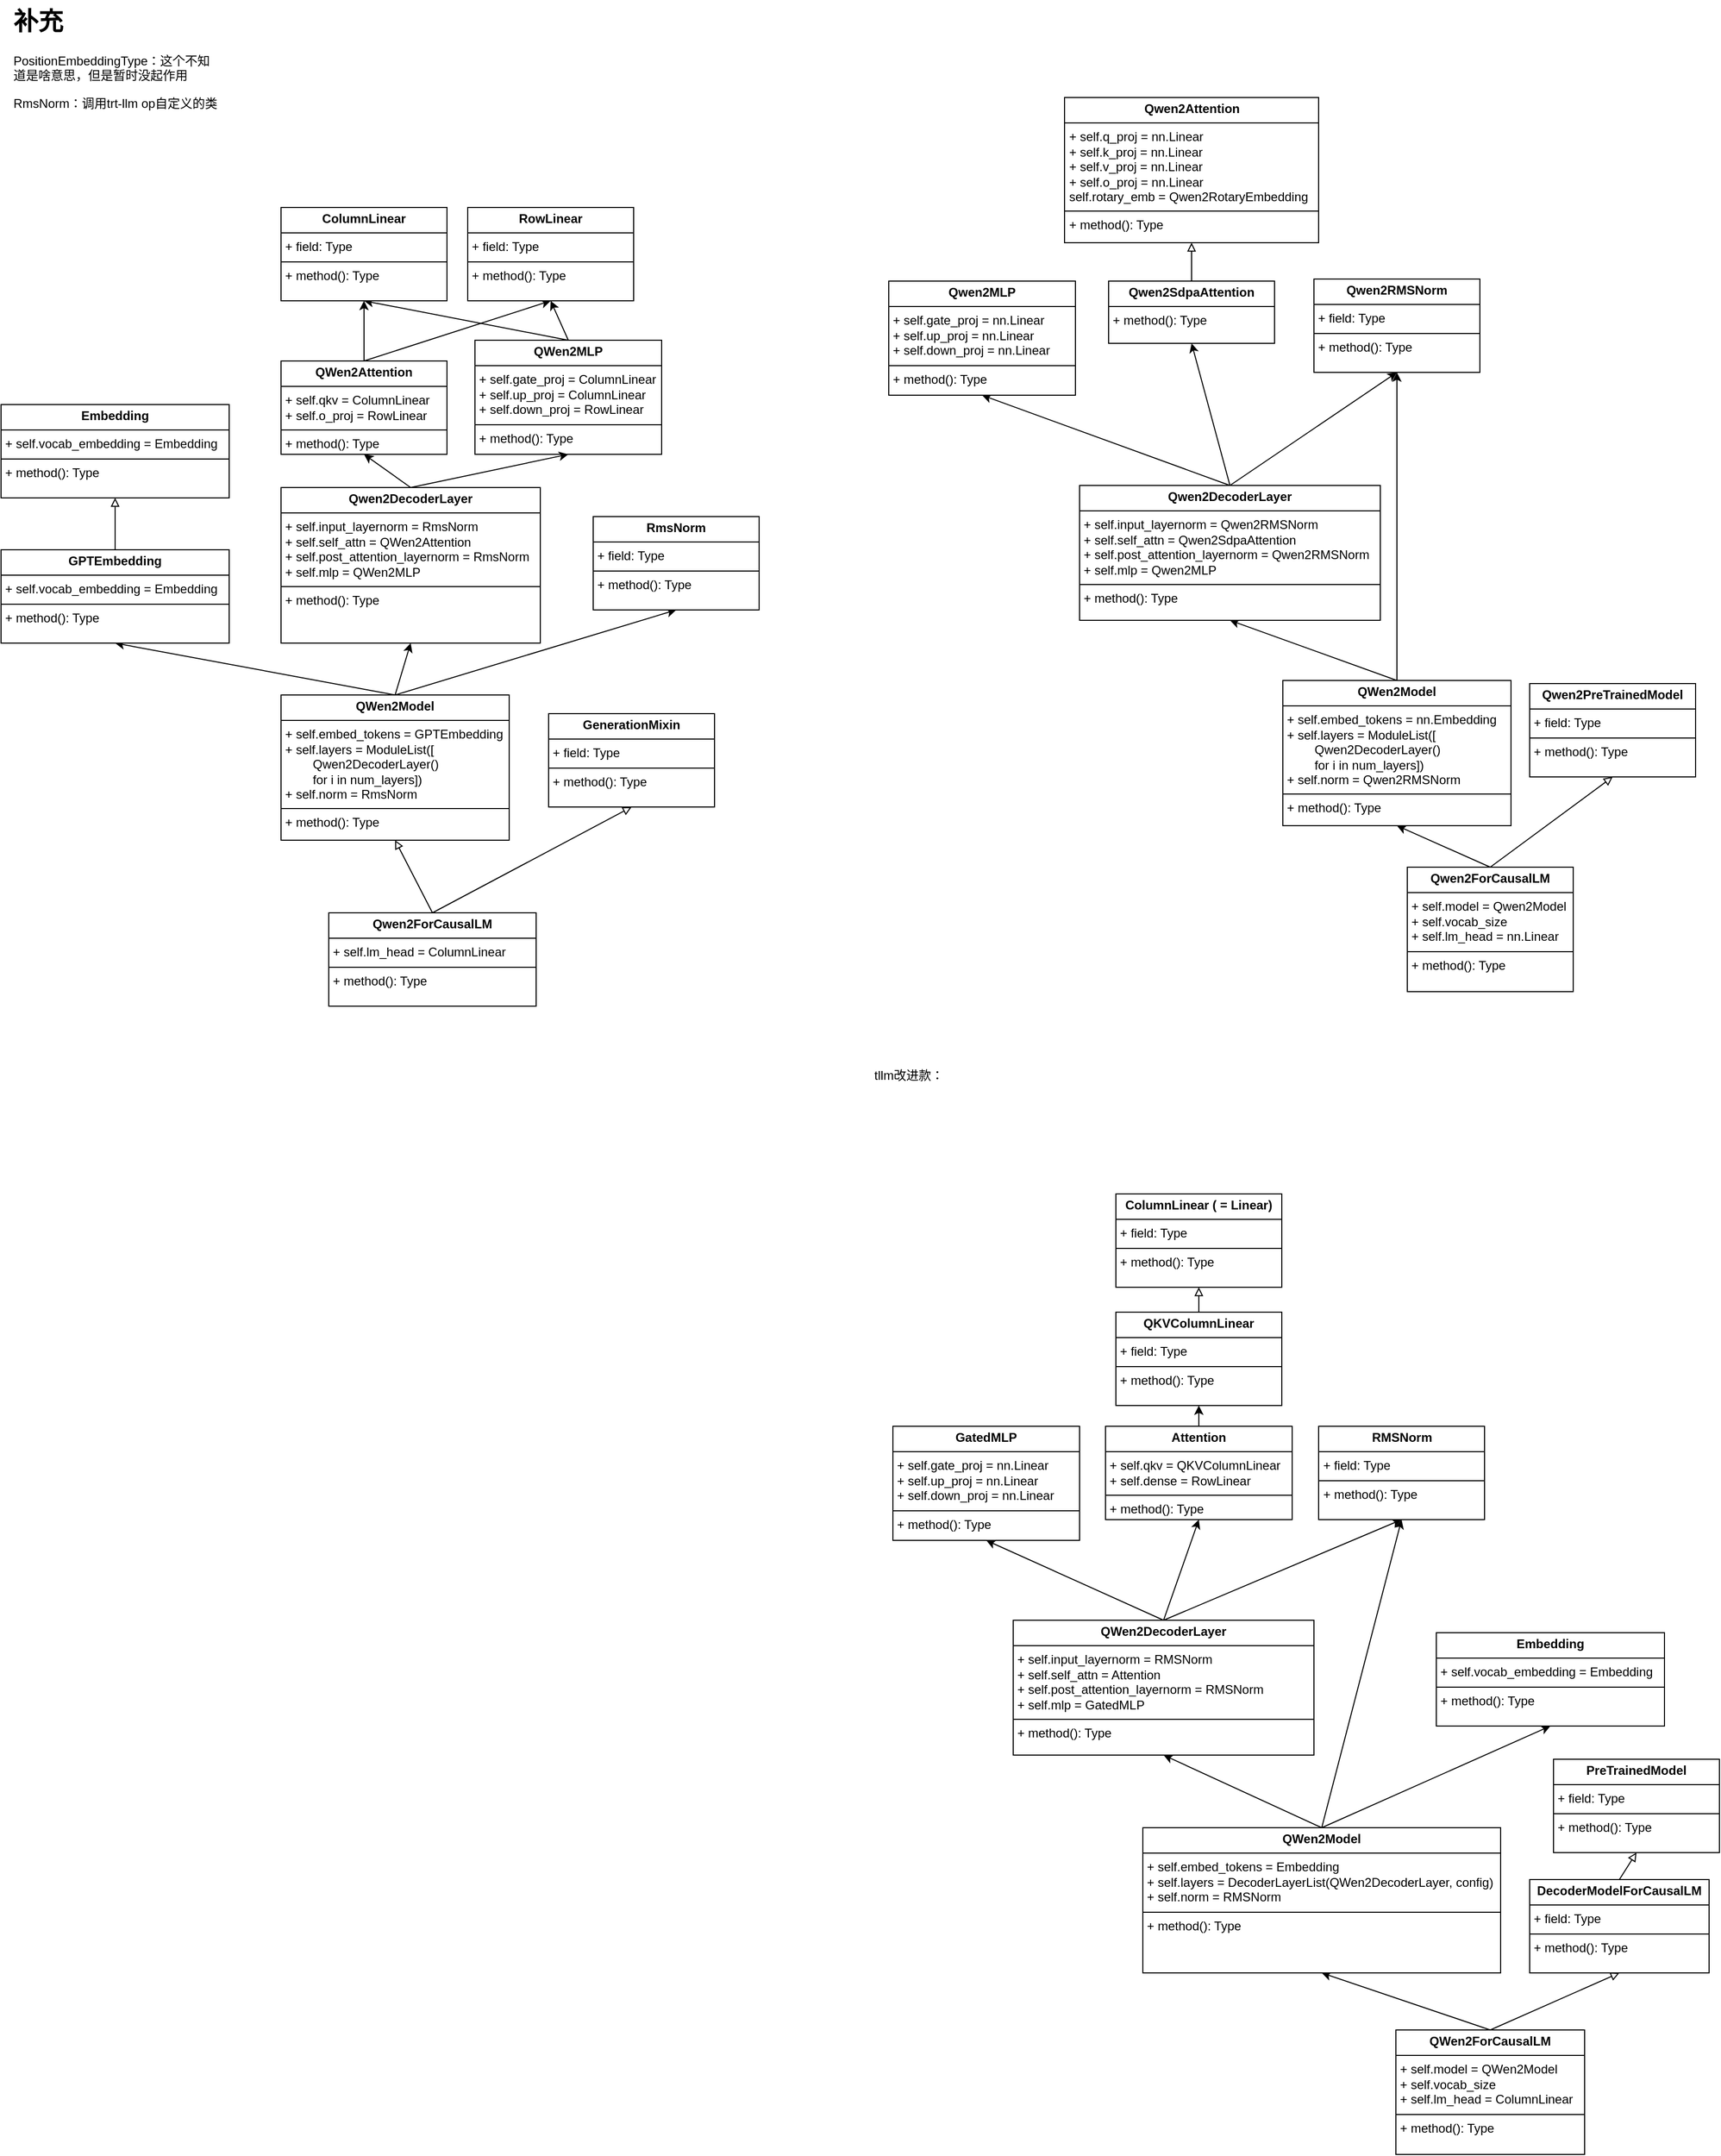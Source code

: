 <mxfile version="24.4.0" type="github">
  <diagram name="Page-1" id="AQxCsw8PmxfAvpKI1geo">
    <mxGraphModel dx="1354" dy="771" grid="0" gridSize="10" guides="1" tooltips="1" connect="1" arrows="1" fold="1" page="1" pageScale="1" pageWidth="850" pageHeight="1100" math="0" shadow="0">
      <root>
        <mxCell id="0" />
        <mxCell id="1" parent="0" />
        <mxCell id="jF_WfqW7TagSoIrasOmI-6" style="rounded=0;orthogonalLoop=1;jettySize=auto;html=1;exitX=0.5;exitY=0;exitDx=0;exitDy=0;entryX=0.5;entryY=1;entryDx=0;entryDy=0;strokeColor=default;endArrow=block;endFill=0;" edge="1" parent="1" source="jF_WfqW7TagSoIrasOmI-2" target="jF_WfqW7TagSoIrasOmI-4">
          <mxGeometry relative="1" as="geometry">
            <mxPoint x="405" y="920" as="targetPoint" />
          </mxGeometry>
        </mxCell>
        <mxCell id="jF_WfqW7TagSoIrasOmI-7" style="rounded=0;orthogonalLoop=1;jettySize=auto;html=1;exitX=0.5;exitY=0;exitDx=0;exitDy=0;entryX=0.5;entryY=1;entryDx=0;entryDy=0;endArrow=block;endFill=0;" edge="1" parent="1" source="jF_WfqW7TagSoIrasOmI-2" target="jF_WfqW7TagSoIrasOmI-5">
          <mxGeometry relative="1" as="geometry">
            <mxPoint x="702" y="897" as="targetPoint" />
          </mxGeometry>
        </mxCell>
        <mxCell id="jF_WfqW7TagSoIrasOmI-2" value="&lt;p style=&quot;margin:0px;margin-top:4px;text-align:center;&quot;&gt;&lt;span style=&quot;background-color: initial; text-align: left;&quot;&gt;&lt;b&gt;Qwen2ForCausalLM&lt;/b&gt;&lt;/span&gt;&lt;/p&gt;&lt;hr size=&quot;1&quot; style=&quot;border-style:solid;&quot;&gt;&lt;p style=&quot;margin:0px;margin-left:4px;&quot;&gt;+ self.lm_head = ColumnLinear&lt;/p&gt;&lt;hr size=&quot;1&quot; style=&quot;border-style:solid;&quot;&gt;&lt;p style=&quot;margin:0px;margin-left:4px;&quot;&gt;+ method(): Type&lt;/p&gt;" style="verticalAlign=top;align=left;overflow=fill;html=1;whiteSpace=wrap;" vertex="1" parent="1">
          <mxGeometry x="346" y="970" width="200" height="90" as="geometry" />
        </mxCell>
        <mxCell id="jF_WfqW7TagSoIrasOmI-32" style="rounded=0;orthogonalLoop=1;jettySize=auto;html=1;exitX=0.5;exitY=0;exitDx=0;exitDy=0;entryX=0.5;entryY=1;entryDx=0;entryDy=0;" edge="1" parent="1" source="jF_WfqW7TagSoIrasOmI-4" target="jF_WfqW7TagSoIrasOmI-21">
          <mxGeometry relative="1" as="geometry" />
        </mxCell>
        <mxCell id="jF_WfqW7TagSoIrasOmI-33" style="rounded=0;orthogonalLoop=1;jettySize=auto;html=1;exitX=0.5;exitY=0;exitDx=0;exitDy=0;entryX=0.5;entryY=1;entryDx=0;entryDy=0;" edge="1" parent="1" source="jF_WfqW7TagSoIrasOmI-4" target="jF_WfqW7TagSoIrasOmI-17">
          <mxGeometry relative="1" as="geometry" />
        </mxCell>
        <mxCell id="jF_WfqW7TagSoIrasOmI-34" style="rounded=0;orthogonalLoop=1;jettySize=auto;html=1;exitX=0.5;exitY=0;exitDx=0;exitDy=0;entryX=0.5;entryY=1;entryDx=0;entryDy=0;" edge="1" parent="1" source="jF_WfqW7TagSoIrasOmI-4" target="jF_WfqW7TagSoIrasOmI-13">
          <mxGeometry relative="1" as="geometry" />
        </mxCell>
        <mxCell id="jF_WfqW7TagSoIrasOmI-4" value="&lt;p style=&quot;margin:0px;margin-top:4px;text-align:center;&quot;&gt;&lt;span style=&quot;background-color: initial; text-align: left;&quot;&gt;&lt;b&gt;QWen2Model&lt;/b&gt;&lt;/span&gt;&lt;/p&gt;&lt;hr size=&quot;1&quot; style=&quot;border-style:solid;&quot;&gt;&lt;p style=&quot;margin:0px;margin-left:4px;&quot;&gt;+ self.embed_tokens = GPTEmbedding&lt;/p&gt;&lt;p style=&quot;margin:0px;margin-left:4px;&quot;&gt;+&amp;nbsp;&lt;span style=&quot;background-color: initial;&quot;&gt;self.layers = ModuleList([&lt;/span&gt;&lt;/p&gt;&lt;p style=&quot;margin:0px;margin-left:4px;&quot;&gt;&lt;span style=&quot;background-color: initial;&quot;&gt;&lt;span style=&quot;white-space: pre;&quot;&gt;&#x9;&lt;/span&gt;Qwen2DecoderLayer()&lt;/span&gt;&lt;/p&gt;&lt;p style=&quot;margin:0px;margin-left:4px;&quot;&gt;&lt;span style=&quot;background-color: initial;&quot;&gt;&lt;span style=&quot;white-space: pre;&quot;&gt;&#x9;&lt;/span&gt;for i in num_layers&lt;/span&gt;&lt;span style=&quot;background-color: initial;&quot;&gt;])&lt;/span&gt;&lt;/p&gt;&lt;p style=&quot;margin:0px;margin-left:4px;&quot;&gt;&lt;span style=&quot;background-color: initial;&quot;&gt;+ self.norm = RmsNorm&lt;br&gt;&lt;/span&gt;&lt;/p&gt;&lt;hr size=&quot;1&quot; style=&quot;border-style:solid;&quot;&gt;&lt;p style=&quot;margin:0px;margin-left:4px;&quot;&gt;+ method(): Type&lt;/p&gt;" style="verticalAlign=top;align=left;overflow=fill;html=1;whiteSpace=wrap;" vertex="1" parent="1">
          <mxGeometry x="300" y="760" width="220" height="140" as="geometry" />
        </mxCell>
        <mxCell id="jF_WfqW7TagSoIrasOmI-5" value="&lt;p style=&quot;margin:0px;margin-top:4px;text-align:center;&quot;&gt;&lt;span style=&quot;background-color: initial; text-align: left;&quot;&gt;&lt;b&gt;GenerationMixin&lt;/b&gt;&lt;/span&gt;&lt;/p&gt;&lt;hr size=&quot;1&quot; style=&quot;border-style:solid;&quot;&gt;&lt;p style=&quot;margin:0px;margin-left:4px;&quot;&gt;+ field: Type&lt;/p&gt;&lt;hr size=&quot;1&quot; style=&quot;border-style:solid;&quot;&gt;&lt;p style=&quot;margin:0px;margin-left:4px;&quot;&gt;+ method(): Type&lt;/p&gt;" style="verticalAlign=top;align=left;overflow=fill;html=1;whiteSpace=wrap;" vertex="1" parent="1">
          <mxGeometry x="558" y="778" width="160" height="90" as="geometry" />
        </mxCell>
        <mxCell id="jF_WfqW7TagSoIrasOmI-8" style="rounded=0;orthogonalLoop=1;jettySize=auto;html=1;exitX=0.5;exitY=0;exitDx=0;exitDy=0;entryX=0.5;entryY=1;entryDx=0;entryDy=0;endArrow=block;endFill=0;" edge="1" parent="1" source="jF_WfqW7TagSoIrasOmI-10" target="jF_WfqW7TagSoIrasOmI-11">
          <mxGeometry relative="1" as="geometry" />
        </mxCell>
        <mxCell id="jF_WfqW7TagSoIrasOmI-43" style="rounded=0;orthogonalLoop=1;jettySize=auto;html=1;exitX=0.5;exitY=0;exitDx=0;exitDy=0;entryX=0.5;entryY=1;entryDx=0;entryDy=0;" edge="1" parent="1" source="jF_WfqW7TagSoIrasOmI-10" target="jF_WfqW7TagSoIrasOmI-25">
          <mxGeometry relative="1" as="geometry" />
        </mxCell>
        <mxCell id="jF_WfqW7TagSoIrasOmI-10" value="&lt;p style=&quot;margin:0px;margin-top:4px;text-align:center;&quot;&gt;&lt;span style=&quot;background-color: initial; text-align: left;&quot;&gt;&lt;b&gt;Qwen2ForCausalLM&lt;/b&gt;&lt;/span&gt;&lt;/p&gt;&lt;hr size=&quot;1&quot; style=&quot;border-style:solid;&quot;&gt;&lt;p style=&quot;margin:0px;margin-left:4px;&quot;&gt;+ self.model&amp;nbsp;= Qwen2Model&lt;/p&gt;&lt;p style=&quot;margin:0px;margin-left:4px;&quot;&gt;+ self.vocab_size&lt;/p&gt;&lt;p style=&quot;margin:0px;margin-left:4px;&quot;&gt;+ self.lm_head =&amp;nbsp;nn.Linear&lt;/p&gt;&lt;hr size=&quot;1&quot; style=&quot;border-style:solid;&quot;&gt;&lt;p style=&quot;margin:0px;margin-left:4px;&quot;&gt;+ method(): Type&lt;/p&gt;" style="verticalAlign=top;align=left;overflow=fill;html=1;whiteSpace=wrap;" vertex="1" parent="1">
          <mxGeometry x="1386" y="926" width="160" height="120" as="geometry" />
        </mxCell>
        <mxCell id="jF_WfqW7TagSoIrasOmI-11" value="&lt;p style=&quot;margin:0px;margin-top:4px;text-align:center;&quot;&gt;&lt;span style=&quot;background-color: initial; text-align: left;&quot;&gt;&lt;b&gt;Qwen2PreTrainedModel&lt;/b&gt;&lt;/span&gt;&lt;/p&gt;&lt;hr size=&quot;1&quot; style=&quot;border-style:solid;&quot;&gt;&lt;p style=&quot;margin:0px;margin-left:4px;&quot;&gt;+ field: Type&lt;/p&gt;&lt;hr size=&quot;1&quot; style=&quot;border-style:solid;&quot;&gt;&lt;p style=&quot;margin:0px;margin-left:4px;&quot;&gt;+ method(): Type&lt;/p&gt;" style="verticalAlign=top;align=left;overflow=fill;html=1;whiteSpace=wrap;" vertex="1" parent="1">
          <mxGeometry x="1504" y="749" width="160" height="90" as="geometry" />
        </mxCell>
        <mxCell id="jF_WfqW7TagSoIrasOmI-35" style="rounded=0;orthogonalLoop=1;jettySize=auto;html=1;exitX=0.5;exitY=0;exitDx=0;exitDy=0;entryX=0.5;entryY=1;entryDx=0;entryDy=0;endArrow=block;endFill=0;" edge="1" parent="1" source="jF_WfqW7TagSoIrasOmI-13" target="jF_WfqW7TagSoIrasOmI-14">
          <mxGeometry relative="1" as="geometry" />
        </mxCell>
        <mxCell id="jF_WfqW7TagSoIrasOmI-13" value="&lt;p style=&quot;text-align: center; margin: 4px 0px 0px;&quot;&gt;&lt;b&gt;GPTEmbedding&lt;/b&gt;&lt;br&gt;&lt;/p&gt;&lt;hr size=&quot;1&quot; style=&quot;border-style:solid;&quot;&gt;&lt;p style=&quot;margin:0px;margin-left:4px;&quot;&gt;+&amp;nbsp;&lt;span style=&quot;background-color: initial;&quot;&gt;self.vocab_embedding = Embedding&lt;/span&gt;&lt;/p&gt;&lt;hr size=&quot;1&quot; style=&quot;border-style:solid;&quot;&gt;&lt;p style=&quot;margin:0px;margin-left:4px;&quot;&gt;+ method(): Type&lt;/p&gt;" style="verticalAlign=top;align=left;overflow=fill;html=1;whiteSpace=wrap;" vertex="1" parent="1">
          <mxGeometry x="30" y="620" width="220" height="90" as="geometry" />
        </mxCell>
        <mxCell id="jF_WfqW7TagSoIrasOmI-14" value="&lt;p style=&quot;text-align: center; margin: 4px 0px 0px;&quot;&gt;&lt;b&gt;Embedding&lt;/b&gt;&lt;br&gt;&lt;/p&gt;&lt;hr size=&quot;1&quot; style=&quot;border-style:solid;&quot;&gt;&lt;p style=&quot;margin:0px;margin-left:4px;&quot;&gt;+ self.vocab_embedding = Embedding&lt;/p&gt;&lt;hr size=&quot;1&quot; style=&quot;border-style:solid;&quot;&gt;&lt;p style=&quot;margin:0px;margin-left:4px;&quot;&gt;+ method(): Type&lt;/p&gt;" style="verticalAlign=top;align=left;overflow=fill;html=1;whiteSpace=wrap;" vertex="1" parent="1">
          <mxGeometry x="30" y="480" width="220" height="90" as="geometry" />
        </mxCell>
        <mxCell id="jF_WfqW7TagSoIrasOmI-17" value="&lt;p style=&quot;margin:0px;margin-top:4px;text-align:center;&quot;&gt;&lt;span style=&quot;background-color: initial; text-align: left;&quot;&gt;&lt;b&gt;Qwen2DecoderLayer&lt;/b&gt;&lt;/span&gt;&lt;/p&gt;&lt;hr size=&quot;1&quot; style=&quot;border-style:solid;&quot;&gt;&lt;p style=&quot;margin:0px;margin-left:4px;&quot;&gt;+&amp;nbsp;self.input_layernorm = RmsNorm&lt;/p&gt;&lt;p style=&quot;margin:0px;margin-left:4px;&quot;&gt;+&amp;nbsp;self.self_attn = QWen2Attention&lt;/p&gt;&lt;p style=&quot;margin:0px;margin-left:4px;&quot;&gt;+&amp;nbsp;&lt;span style=&quot;background-color: initial;&quot;&gt;self.post_attention_layernorm = RmsNorm&lt;/span&gt;&lt;/p&gt;&lt;p style=&quot;margin:0px;margin-left:4px;&quot;&gt;&lt;span style=&quot;background-color: initial;&quot;&gt;+&amp;nbsp;&lt;/span&gt;&lt;span style=&quot;background-color: initial;&quot;&gt;self.mlp = QWen2MLP&lt;/span&gt;&lt;/p&gt;&lt;hr size=&quot;1&quot; style=&quot;border-style:solid;&quot;&gt;&lt;p style=&quot;margin:0px;margin-left:4px;&quot;&gt;+ method(): Type&lt;/p&gt;" style="verticalAlign=top;align=left;overflow=fill;html=1;whiteSpace=wrap;" vertex="1" parent="1">
          <mxGeometry x="300" y="560" width="250" height="150" as="geometry" />
        </mxCell>
        <mxCell id="jF_WfqW7TagSoIrasOmI-19" value="&lt;h1 style=&quot;margin-top: 0px;&quot;&gt;补充&lt;/h1&gt;&lt;p&gt;PositionEmbeddingType：这个不知道是啥意思，但是暂时没起作用&lt;/p&gt;&lt;p&gt;RmsNorm：调用trt-llm op自定义的类&lt;/p&gt;&lt;p&gt;&lt;br&gt;&lt;/p&gt;" style="text;html=1;whiteSpace=wrap;overflow=hidden;rounded=0;" vertex="1" parent="1">
          <mxGeometry x="40" y="90" width="200" height="180" as="geometry" />
        </mxCell>
        <mxCell id="jF_WfqW7TagSoIrasOmI-39" style="rounded=0;orthogonalLoop=1;jettySize=auto;html=1;exitX=0.5;exitY=0;exitDx=0;exitDy=0;entryX=0.5;entryY=1;entryDx=0;entryDy=0;" edge="1" parent="1" source="jF_WfqW7TagSoIrasOmI-20" target="jF_WfqW7TagSoIrasOmI-24">
          <mxGeometry relative="1" as="geometry" />
        </mxCell>
        <mxCell id="jF_WfqW7TagSoIrasOmI-41" style="rounded=0;orthogonalLoop=1;jettySize=auto;html=1;exitX=0.5;exitY=0;exitDx=0;exitDy=0;entryX=0.5;entryY=1;entryDx=0;entryDy=0;" edge="1" parent="1" source="jF_WfqW7TagSoIrasOmI-20" target="jF_WfqW7TagSoIrasOmI-23">
          <mxGeometry relative="1" as="geometry" />
        </mxCell>
        <mxCell id="jF_WfqW7TagSoIrasOmI-20" value="&lt;p style=&quot;margin:0px;margin-top:4px;text-align:center;&quot;&gt;&lt;span style=&quot;background-color: initial; text-align: left;&quot;&gt;&lt;b&gt;QWen2Attention&lt;/b&gt;&lt;/span&gt;&lt;/p&gt;&lt;hr size=&quot;1&quot; style=&quot;border-style:solid;&quot;&gt;&lt;p style=&quot;margin:0px;margin-left:4px;&quot;&gt;+&amp;nbsp;self.qkv = ColumnLinear&lt;/p&gt;&lt;p style=&quot;margin:0px;margin-left:4px;&quot;&gt;+&amp;nbsp;self.o_proj = RowLinear&lt;/p&gt;&lt;hr size=&quot;1&quot; style=&quot;border-style:solid;&quot;&gt;&lt;p style=&quot;margin:0px;margin-left:4px;&quot;&gt;+ method(): Type&lt;/p&gt;" style="verticalAlign=top;align=left;overflow=fill;html=1;whiteSpace=wrap;" vertex="1" parent="1">
          <mxGeometry x="300" y="438" width="160" height="90" as="geometry" />
        </mxCell>
        <mxCell id="jF_WfqW7TagSoIrasOmI-21" value="&lt;p style=&quot;text-align: center; margin: 4px 0px 0px;&quot;&gt;&lt;b&gt;RmsNorm&lt;/b&gt;&lt;br&gt;&lt;/p&gt;&lt;hr size=&quot;1&quot; style=&quot;border-style:solid;&quot;&gt;&lt;p style=&quot;margin:0px;margin-left:4px;&quot;&gt;+ field: Type&lt;/p&gt;&lt;hr size=&quot;1&quot; style=&quot;border-style:solid;&quot;&gt;&lt;p style=&quot;margin:0px;margin-left:4px;&quot;&gt;+ method(): Type&lt;/p&gt;" style="verticalAlign=top;align=left;overflow=fill;html=1;whiteSpace=wrap;" vertex="1" parent="1">
          <mxGeometry x="601" y="588" width="160" height="90" as="geometry" />
        </mxCell>
        <mxCell id="jF_WfqW7TagSoIrasOmI-40" style="rounded=0;orthogonalLoop=1;jettySize=auto;html=1;exitX=0.5;exitY=0;exitDx=0;exitDy=0;entryX=0.5;entryY=1;entryDx=0;entryDy=0;" edge="1" parent="1" source="jF_WfqW7TagSoIrasOmI-22" target="jF_WfqW7TagSoIrasOmI-23">
          <mxGeometry relative="1" as="geometry" />
        </mxCell>
        <mxCell id="jF_WfqW7TagSoIrasOmI-42" style="rounded=0;orthogonalLoop=1;jettySize=auto;html=1;exitX=0.5;exitY=0;exitDx=0;exitDy=0;entryX=0.5;entryY=1;entryDx=0;entryDy=0;" edge="1" parent="1" source="jF_WfqW7TagSoIrasOmI-22" target="jF_WfqW7TagSoIrasOmI-24">
          <mxGeometry relative="1" as="geometry" />
        </mxCell>
        <mxCell id="jF_WfqW7TagSoIrasOmI-22" value="&lt;p style=&quot;margin:0px;margin-top:4px;text-align:center;&quot;&gt;&lt;span style=&quot;background-color: initial; text-align: left;&quot;&gt;&lt;b&gt;QWen2MLP&lt;/b&gt;&lt;/span&gt;&lt;/p&gt;&lt;hr size=&quot;1&quot; style=&quot;border-style:solid;&quot;&gt;&lt;p style=&quot;margin:0px;margin-left:4px;&quot;&gt;+ self.gate_proj = ColumnLinear&lt;/p&gt;&lt;p style=&quot;margin:0px;margin-left:4px;&quot;&gt;+&amp;nbsp;self.up_proj = ColumnLinear&lt;/p&gt;&lt;p style=&quot;margin:0px;margin-left:4px;&quot;&gt;+&amp;nbsp;self.down_proj = RowLinear&lt;/p&gt;&lt;hr size=&quot;1&quot; style=&quot;border-style:solid;&quot;&gt;&lt;p style=&quot;margin:0px;margin-left:4px;&quot;&gt;+ method(): Type&lt;/p&gt;" style="verticalAlign=top;align=left;overflow=fill;html=1;whiteSpace=wrap;" vertex="1" parent="1">
          <mxGeometry x="487" y="418" width="180" height="110" as="geometry" />
        </mxCell>
        <mxCell id="jF_WfqW7TagSoIrasOmI-23" value="&lt;p style=&quot;margin:0px;margin-top:4px;text-align:center;&quot;&gt;&lt;span style=&quot;background-color: initial; text-align: left;&quot;&gt;&lt;b&gt;ColumnLinear&lt;/b&gt;&lt;/span&gt;&lt;/p&gt;&lt;hr size=&quot;1&quot; style=&quot;border-style:solid;&quot;&gt;&lt;p style=&quot;margin:0px;margin-left:4px;&quot;&gt;+ field: Type&lt;/p&gt;&lt;hr size=&quot;1&quot; style=&quot;border-style:solid;&quot;&gt;&lt;p style=&quot;margin:0px;margin-left:4px;&quot;&gt;+ method(): Type&lt;/p&gt;" style="verticalAlign=top;align=left;overflow=fill;html=1;whiteSpace=wrap;" vertex="1" parent="1">
          <mxGeometry x="300" y="290" width="160" height="90" as="geometry" />
        </mxCell>
        <mxCell id="jF_WfqW7TagSoIrasOmI-24" value="&lt;p style=&quot;margin:0px;margin-top:4px;text-align:center;&quot;&gt;&lt;span style=&quot;background-color: initial; text-align: left;&quot;&gt;&lt;b&gt;RowLinear&lt;/b&gt;&lt;/span&gt;&lt;/p&gt;&lt;hr size=&quot;1&quot; style=&quot;border-style:solid;&quot;&gt;&lt;p style=&quot;margin:0px;margin-left:4px;&quot;&gt;+ field: Type&lt;/p&gt;&lt;hr size=&quot;1&quot; style=&quot;border-style:solid;&quot;&gt;&lt;p style=&quot;margin:0px;margin-left:4px;&quot;&gt;+ method(): Type&lt;/p&gt;" style="verticalAlign=top;align=left;overflow=fill;html=1;whiteSpace=wrap;" vertex="1" parent="1">
          <mxGeometry x="480" y="290" width="160" height="90" as="geometry" />
        </mxCell>
        <mxCell id="jF_WfqW7TagSoIrasOmI-44" style="rounded=0;orthogonalLoop=1;jettySize=auto;html=1;exitX=0.5;exitY=0;exitDx=0;exitDy=0;entryX=0.5;entryY=1;entryDx=0;entryDy=0;" edge="1" parent="1" source="jF_WfqW7TagSoIrasOmI-25" target="jF_WfqW7TagSoIrasOmI-26">
          <mxGeometry relative="1" as="geometry" />
        </mxCell>
        <mxCell id="jF_WfqW7TagSoIrasOmI-45" style="rounded=0;orthogonalLoop=1;jettySize=auto;html=1;exitX=0.5;exitY=0;exitDx=0;exitDy=0;entryX=0.5;entryY=1;entryDx=0;entryDy=0;" edge="1" parent="1" source="jF_WfqW7TagSoIrasOmI-25" target="jF_WfqW7TagSoIrasOmI-31">
          <mxGeometry relative="1" as="geometry" />
        </mxCell>
        <mxCell id="jF_WfqW7TagSoIrasOmI-25" value="&lt;p style=&quot;margin:0px;margin-top:4px;text-align:center;&quot;&gt;&lt;span style=&quot;background-color: initial; text-align: left;&quot;&gt;&lt;b&gt;QWen2Model&lt;/b&gt;&lt;/span&gt;&lt;/p&gt;&lt;hr size=&quot;1&quot; style=&quot;border-style:solid;&quot;&gt;&lt;p style=&quot;margin:0px;margin-left:4px;&quot;&gt;+ self.embed_tokens = nn.Embedding&lt;/p&gt;&lt;p style=&quot;margin:0px;margin-left:4px;&quot;&gt;+&amp;nbsp;&lt;span style=&quot;background-color: initial;&quot;&gt;self.layers = ModuleList([&lt;/span&gt;&lt;/p&gt;&lt;p style=&quot;margin:0px;margin-left:4px;&quot;&gt;&lt;span style=&quot;background-color: initial;&quot;&gt;&lt;span style=&quot;white-space: pre;&quot;&gt;&#x9;&lt;/span&gt;Qwen2DecoderLayer()&lt;/span&gt;&lt;/p&gt;&lt;p style=&quot;margin:0px;margin-left:4px;&quot;&gt;&lt;span style=&quot;background-color: initial;&quot;&gt;&lt;span style=&quot;white-space: pre;&quot;&gt;&#x9;&lt;/span&gt;for i in num_layers&lt;/span&gt;&lt;span style=&quot;background-color: initial;&quot;&gt;])&lt;/span&gt;&lt;/p&gt;&lt;p style=&quot;margin:0px;margin-left:4px;&quot;&gt;&lt;span style=&quot;background-color: initial;&quot;&gt;+ self.norm = Qwen2RMSNorm&lt;br&gt;&lt;/span&gt;&lt;/p&gt;&lt;hr size=&quot;1&quot; style=&quot;border-style:solid;&quot;&gt;&lt;p style=&quot;margin:0px;margin-left:4px;&quot;&gt;+ method(): Type&lt;/p&gt;" style="verticalAlign=top;align=left;overflow=fill;html=1;whiteSpace=wrap;" vertex="1" parent="1">
          <mxGeometry x="1266" y="746" width="220" height="140" as="geometry" />
        </mxCell>
        <mxCell id="jF_WfqW7TagSoIrasOmI-46" style="rounded=0;orthogonalLoop=1;jettySize=auto;html=1;exitX=0.5;exitY=0;exitDx=0;exitDy=0;entryX=0.5;entryY=1;entryDx=0;entryDy=0;" edge="1" parent="1" source="jF_WfqW7TagSoIrasOmI-26" target="jF_WfqW7TagSoIrasOmI-31">
          <mxGeometry relative="1" as="geometry" />
        </mxCell>
        <mxCell id="jF_WfqW7TagSoIrasOmI-48" style="rounded=0;orthogonalLoop=1;jettySize=auto;html=1;exitX=0.5;exitY=0;exitDx=0;exitDy=0;entryX=0.5;entryY=1;entryDx=0;entryDy=0;" edge="1" parent="1" source="jF_WfqW7TagSoIrasOmI-26" target="jF_WfqW7TagSoIrasOmI-28">
          <mxGeometry relative="1" as="geometry" />
        </mxCell>
        <mxCell id="jF_WfqW7TagSoIrasOmI-26" value="&lt;p style=&quot;margin:0px;margin-top:4px;text-align:center;&quot;&gt;&lt;span style=&quot;background-color: initial; text-align: left;&quot;&gt;&lt;b&gt;Qwen2DecoderLayer&lt;/b&gt;&lt;/span&gt;&lt;/p&gt;&lt;hr size=&quot;1&quot; style=&quot;border-style:solid;&quot;&gt;&lt;p style=&quot;margin:0px;margin-left:4px;&quot;&gt;+&amp;nbsp;self.input_layernorm =&amp;nbsp;&lt;span style=&quot;background-color: initial;&quot;&gt;Qwen2RMSNorm&lt;/span&gt;&lt;/p&gt;&lt;p style=&quot;margin:0px;margin-left:4px;&quot;&gt;+&amp;nbsp;self.self_attn =&amp;nbsp;Qwen2SdpaAttention&lt;/p&gt;&lt;p style=&quot;margin:0px;margin-left:4px;&quot;&gt;+&amp;nbsp;&lt;span style=&quot;background-color: initial;&quot;&gt;self.post_attention_layernorm =&amp;nbsp;&lt;/span&gt;&lt;span style=&quot;background-color: initial;&quot;&gt;Qwen2RMSNorm&lt;/span&gt;&lt;/p&gt;&lt;p style=&quot;margin:0px;margin-left:4px;&quot;&gt;&lt;span style=&quot;background-color: initial;&quot;&gt;+&amp;nbsp;&lt;/span&gt;&lt;span style=&quot;background-color: initial;&quot;&gt;self.mlp = Qwen2MLP&lt;/span&gt;&lt;/p&gt;&lt;hr size=&quot;1&quot; style=&quot;border-style:solid;&quot;&gt;&lt;p style=&quot;margin:0px;margin-left:4px;&quot;&gt;+ method(): Type&lt;/p&gt;" style="verticalAlign=top;align=left;overflow=fill;html=1;whiteSpace=wrap;" vertex="1" parent="1">
          <mxGeometry x="1070" y="558" width="290" height="130" as="geometry" />
        </mxCell>
        <mxCell id="jF_WfqW7TagSoIrasOmI-30" style="rounded=0;orthogonalLoop=1;jettySize=auto;html=1;exitX=0.5;exitY=0;exitDx=0;exitDy=0;entryX=0.5;entryY=1;entryDx=0;entryDy=0;endArrow=block;endFill=0;" edge="1" parent="1" source="jF_WfqW7TagSoIrasOmI-27" target="jF_WfqW7TagSoIrasOmI-29">
          <mxGeometry relative="1" as="geometry" />
        </mxCell>
        <mxCell id="jF_WfqW7TagSoIrasOmI-27" value="&lt;p style=&quot;margin:0px;margin-top:4px;text-align:center;&quot;&gt;&lt;span style=&quot;background-color: initial; text-align: left;&quot;&gt;&lt;b&gt;Qwen2SdpaAttention&lt;/b&gt;&lt;/span&gt;&lt;/p&gt;&lt;hr size=&quot;1&quot; style=&quot;border-style:solid;&quot;&gt;&lt;p style=&quot;margin:0px;margin-left:4px;&quot;&gt;+ method(): Type&lt;/p&gt;" style="verticalAlign=top;align=left;overflow=fill;html=1;whiteSpace=wrap;" vertex="1" parent="1">
          <mxGeometry x="1098" y="361" width="160" height="60" as="geometry" />
        </mxCell>
        <mxCell id="jF_WfqW7TagSoIrasOmI-28" value="&lt;p style=&quot;margin:0px;margin-top:4px;text-align:center;&quot;&gt;&lt;span style=&quot;background-color: initial; text-align: left;&quot;&gt;&lt;b&gt;Qwen2MLP&lt;/b&gt;&lt;/span&gt;&lt;/p&gt;&lt;hr size=&quot;1&quot; style=&quot;border-style:solid;&quot;&gt;&lt;p style=&quot;margin:0px;margin-left:4px;&quot;&gt;+ self.gate_proj =&amp;nbsp;nn.Linear&lt;/p&gt;&lt;p style=&quot;margin:0px;margin-left:4px;&quot;&gt;+&amp;nbsp;self.up_proj =&amp;nbsp;nn.Linear&lt;/p&gt;&lt;p style=&quot;margin:0px;margin-left:4px;&quot;&gt;+&amp;nbsp;self.down_proj =&amp;nbsp;nn.Linear&lt;/p&gt;&lt;hr size=&quot;1&quot; style=&quot;border-style:solid;&quot;&gt;&lt;p style=&quot;margin:0px;margin-left:4px;&quot;&gt;+ method(): Type&lt;/p&gt;" style="verticalAlign=top;align=left;overflow=fill;html=1;whiteSpace=wrap;" vertex="1" parent="1">
          <mxGeometry x="886" y="361" width="180" height="110" as="geometry" />
        </mxCell>
        <mxCell id="jF_WfqW7TagSoIrasOmI-29" value="&lt;p style=&quot;margin:0px;margin-top:4px;text-align:center;&quot;&gt;&lt;span style=&quot;background-color: initial; text-align: left;&quot;&gt;&lt;b&gt;Qwen2Attention&lt;/b&gt;&lt;/span&gt;&lt;/p&gt;&lt;hr size=&quot;1&quot; style=&quot;border-style:solid;&quot;&gt;&lt;p style=&quot;margin:0px;margin-left:4px;&quot;&gt;+&amp;nbsp;self.q_proj = nn.Linear&lt;/p&gt;&lt;p style=&quot;margin:0px;margin-left:4px;&quot;&gt;+ self.k_proj = nn.Linear&lt;/p&gt;&lt;p style=&quot;margin:0px;margin-left:4px;&quot;&gt;+&amp;nbsp;self.v_proj = nn.Linear&lt;/p&gt;&lt;p style=&quot;margin:0px;margin-left:4px;&quot;&gt;+&amp;nbsp;self.o_proj =&amp;nbsp;&lt;span style=&quot;background-color: initial;&quot;&gt;nn.Linear&lt;/span&gt;&lt;/p&gt;&lt;p style=&quot;margin:0px;margin-left:4px;&quot;&gt;self.rotary_emb = Qwen2RotaryEmbedding&lt;br&gt;&lt;/p&gt;&lt;hr size=&quot;1&quot; style=&quot;border-style:solid;&quot;&gt;&lt;p style=&quot;margin:0px;margin-left:4px;&quot;&gt;+ method(): Type&lt;/p&gt;" style="verticalAlign=top;align=left;overflow=fill;html=1;whiteSpace=wrap;" vertex="1" parent="1">
          <mxGeometry x="1055.5" y="184" width="245" height="140" as="geometry" />
        </mxCell>
        <mxCell id="jF_WfqW7TagSoIrasOmI-31" value="&lt;p style=&quot;text-align: center; margin: 4px 0px 0px;&quot;&gt;&lt;b&gt;Qwen2RMSNorm&lt;/b&gt;&lt;br&gt;&lt;/p&gt;&lt;hr size=&quot;1&quot; style=&quot;border-style:solid;&quot;&gt;&lt;p style=&quot;margin:0px;margin-left:4px;&quot;&gt;+ field: Type&lt;/p&gt;&lt;hr size=&quot;1&quot; style=&quot;border-style:solid;&quot;&gt;&lt;p style=&quot;margin:0px;margin-left:4px;&quot;&gt;+ method(): Type&lt;/p&gt;" style="verticalAlign=top;align=left;overflow=fill;html=1;whiteSpace=wrap;" vertex="1" parent="1">
          <mxGeometry x="1296" y="359" width="160" height="90" as="geometry" />
        </mxCell>
        <mxCell id="jF_WfqW7TagSoIrasOmI-37" style="rounded=0;orthogonalLoop=1;jettySize=auto;html=1;exitX=0.5;exitY=0;exitDx=0;exitDy=0;entryX=0.5;entryY=1;entryDx=0;entryDy=0;" edge="1" parent="1" source="jF_WfqW7TagSoIrasOmI-17" target="jF_WfqW7TagSoIrasOmI-22">
          <mxGeometry relative="1" as="geometry">
            <mxPoint x="579" y="760" as="sourcePoint" />
            <mxPoint x="850" y="678" as="targetPoint" />
          </mxGeometry>
        </mxCell>
        <mxCell id="jF_WfqW7TagSoIrasOmI-38" style="rounded=0;orthogonalLoop=1;jettySize=auto;html=1;exitX=0.5;exitY=0;exitDx=0;exitDy=0;entryX=0.5;entryY=1;entryDx=0;entryDy=0;" edge="1" parent="1" source="jF_WfqW7TagSoIrasOmI-17" target="jF_WfqW7TagSoIrasOmI-20">
          <mxGeometry relative="1" as="geometry">
            <mxPoint x="430" y="780" as="sourcePoint" />
            <mxPoint x="701" y="698" as="targetPoint" />
          </mxGeometry>
        </mxCell>
        <mxCell id="jF_WfqW7TagSoIrasOmI-47" style="rounded=0;orthogonalLoop=1;jettySize=auto;html=1;exitX=0.5;exitY=0;exitDx=0;exitDy=0;entryX=0.5;entryY=1;entryDx=0;entryDy=0;" edge="1" parent="1" source="jF_WfqW7TagSoIrasOmI-26" target="jF_WfqW7TagSoIrasOmI-27">
          <mxGeometry relative="1" as="geometry" />
        </mxCell>
        <mxCell id="jF_WfqW7TagSoIrasOmI-49" style="rounded=0;orthogonalLoop=1;jettySize=auto;html=1;exitX=0.5;exitY=0;exitDx=0;exitDy=0;entryX=0.5;entryY=1;entryDx=0;entryDy=0;endArrow=block;endFill=0;" edge="1" parent="1" source="jF_WfqW7TagSoIrasOmI-75" target="jF_WfqW7TagSoIrasOmI-52">
          <mxGeometry relative="1" as="geometry" />
        </mxCell>
        <mxCell id="jF_WfqW7TagSoIrasOmI-50" style="rounded=0;orthogonalLoop=1;jettySize=auto;html=1;exitX=0.5;exitY=0;exitDx=0;exitDy=0;entryX=0.5;entryY=1;entryDx=0;entryDy=0;" edge="1" parent="1" source="jF_WfqW7TagSoIrasOmI-51" target="jF_WfqW7TagSoIrasOmI-55">
          <mxGeometry relative="1" as="geometry" />
        </mxCell>
        <mxCell id="jF_WfqW7TagSoIrasOmI-76" style="rounded=0;orthogonalLoop=1;jettySize=auto;html=1;exitX=0.5;exitY=0;exitDx=0;exitDy=0;entryX=0.5;entryY=1;entryDx=0;entryDy=0;endArrow=block;endFill=0;" edge="1" parent="1" source="jF_WfqW7TagSoIrasOmI-51" target="jF_WfqW7TagSoIrasOmI-75">
          <mxGeometry relative="1" as="geometry" />
        </mxCell>
        <mxCell id="jF_WfqW7TagSoIrasOmI-51" value="&lt;p style=&quot;margin:0px;margin-top:4px;text-align:center;&quot;&gt;&lt;span style=&quot;background-color: initial; text-align: left;&quot;&gt;&lt;b&gt;QWen2ForCausalLM&lt;/b&gt;&lt;/span&gt;&lt;/p&gt;&lt;hr size=&quot;1&quot; style=&quot;border-style:solid;&quot;&gt;&lt;p style=&quot;margin:0px;margin-left:4px;&quot;&gt;+ self.model&amp;nbsp;= QWen2Model&lt;/p&gt;&lt;p style=&quot;margin:0px;margin-left:4px;&quot;&gt;+ self.vocab_size&lt;/p&gt;&lt;p style=&quot;margin:0px;margin-left:4px;&quot;&gt;+ self.lm_head =&amp;nbsp;ColumnLinear&lt;/p&gt;&lt;hr size=&quot;1&quot; style=&quot;border-style:solid;&quot;&gt;&lt;p style=&quot;margin:0px;margin-left:4px;&quot;&gt;+ method(): Type&lt;/p&gt;" style="verticalAlign=top;align=left;overflow=fill;html=1;whiteSpace=wrap;" vertex="1" parent="1">
          <mxGeometry x="1375" y="2047" width="182" height="120" as="geometry" />
        </mxCell>
        <mxCell id="jF_WfqW7TagSoIrasOmI-52" value="&lt;p style=&quot;margin:0px;margin-top:4px;text-align:center;&quot;&gt;&lt;span style=&quot;background-color: initial; text-align: left;&quot;&gt;&lt;b&gt;PreTrainedModel&lt;/b&gt;&lt;/span&gt;&lt;/p&gt;&lt;hr size=&quot;1&quot; style=&quot;border-style:solid;&quot;&gt;&lt;p style=&quot;margin:0px;margin-left:4px;&quot;&gt;+ field: Type&lt;/p&gt;&lt;hr size=&quot;1&quot; style=&quot;border-style:solid;&quot;&gt;&lt;p style=&quot;margin:0px;margin-left:4px;&quot;&gt;+ method(): Type&lt;/p&gt;" style="verticalAlign=top;align=left;overflow=fill;html=1;whiteSpace=wrap;" vertex="1" parent="1">
          <mxGeometry x="1527" y="1786" width="160" height="90" as="geometry" />
        </mxCell>
        <mxCell id="jF_WfqW7TagSoIrasOmI-53" style="rounded=0;orthogonalLoop=1;jettySize=auto;html=1;exitX=0.5;exitY=0;exitDx=0;exitDy=0;entryX=0.5;entryY=1;entryDx=0;entryDy=0;" edge="1" parent="1" source="jF_WfqW7TagSoIrasOmI-55" target="jF_WfqW7TagSoIrasOmI-58">
          <mxGeometry relative="1" as="geometry" />
        </mxCell>
        <mxCell id="jF_WfqW7TagSoIrasOmI-54" style="rounded=0;orthogonalLoop=1;jettySize=auto;html=1;exitX=0.5;exitY=0;exitDx=0;exitDy=0;entryX=0.5;entryY=1;entryDx=0;entryDy=0;" edge="1" parent="1" source="jF_WfqW7TagSoIrasOmI-55" target="jF_WfqW7TagSoIrasOmI-63">
          <mxGeometry relative="1" as="geometry" />
        </mxCell>
        <mxCell id="jF_WfqW7TagSoIrasOmI-74" style="rounded=0;orthogonalLoop=1;jettySize=auto;html=1;exitX=0.5;exitY=0;exitDx=0;exitDy=0;entryX=0.5;entryY=1;entryDx=0;entryDy=0;" edge="1" parent="1" source="jF_WfqW7TagSoIrasOmI-55" target="jF_WfqW7TagSoIrasOmI-73">
          <mxGeometry relative="1" as="geometry">
            <mxPoint x="1469" y="1750" as="targetPoint" />
          </mxGeometry>
        </mxCell>
        <mxCell id="jF_WfqW7TagSoIrasOmI-55" value="&lt;p style=&quot;margin:0px;margin-top:4px;text-align:center;&quot;&gt;&lt;span style=&quot;background-color: initial; text-align: left;&quot;&gt;&lt;b&gt;QWen2Model&lt;/b&gt;&lt;/span&gt;&lt;/p&gt;&lt;hr size=&quot;1&quot; style=&quot;border-style:solid;&quot;&gt;&lt;p style=&quot;margin:0px;margin-left:4px;&quot;&gt;+ self.embed_tokens = Embedding&lt;/p&gt;&lt;p style=&quot;margin:0px;margin-left:4px;&quot;&gt;+&amp;nbsp;&lt;span style=&quot;background-color: initial;&quot;&gt;self.layers =&amp;nbsp;&lt;/span&gt;&lt;span style=&quot;background-color: initial;&quot;&gt;DecoderLayerList(QWen2DecoderLayer, config)&lt;/span&gt;&lt;/p&gt;&lt;p style=&quot;margin:0px;margin-left:4px;&quot;&gt;&lt;span style=&quot;background-color: initial;&quot;&gt;+ self.norm = RMSNorm&lt;br&gt;&lt;/span&gt;&lt;/p&gt;&lt;hr size=&quot;1&quot; style=&quot;border-style:solid;&quot;&gt;&lt;p style=&quot;margin:0px;margin-left:4px;&quot;&gt;+ method(): Type&lt;/p&gt;" style="verticalAlign=top;align=left;overflow=fill;html=1;whiteSpace=wrap;" vertex="1" parent="1">
          <mxGeometry x="1131" y="1852" width="345" height="140" as="geometry" />
        </mxCell>
        <mxCell id="jF_WfqW7TagSoIrasOmI-56" style="rounded=0;orthogonalLoop=1;jettySize=auto;html=1;exitX=0.5;exitY=0;exitDx=0;exitDy=0;entryX=0.5;entryY=1;entryDx=0;entryDy=0;" edge="1" parent="1" source="jF_WfqW7TagSoIrasOmI-58" target="jF_WfqW7TagSoIrasOmI-63">
          <mxGeometry relative="1" as="geometry" />
        </mxCell>
        <mxCell id="jF_WfqW7TagSoIrasOmI-57" style="rounded=0;orthogonalLoop=1;jettySize=auto;html=1;exitX=0.5;exitY=0;exitDx=0;exitDy=0;entryX=0.5;entryY=1;entryDx=0;entryDy=0;" edge="1" parent="1" source="jF_WfqW7TagSoIrasOmI-58" target="jF_WfqW7TagSoIrasOmI-61">
          <mxGeometry relative="1" as="geometry" />
        </mxCell>
        <mxCell id="jF_WfqW7TagSoIrasOmI-58" value="&lt;p style=&quot;margin:0px;margin-top:4px;text-align:center;&quot;&gt;&lt;span style=&quot;background-color: initial; text-align: left;&quot;&gt;&lt;b&gt;QWen2DecoderLayer&lt;/b&gt;&lt;/span&gt;&lt;/p&gt;&lt;hr size=&quot;1&quot; style=&quot;border-style:solid;&quot;&gt;&lt;p style=&quot;margin:0px;margin-left:4px;&quot;&gt;+&amp;nbsp;self.input_layernorm =&amp;nbsp;&lt;span style=&quot;background-color: initial;&quot;&gt;RMSNorm&lt;/span&gt;&lt;/p&gt;&lt;p style=&quot;margin:0px;margin-left:4px;&quot;&gt;+&amp;nbsp;self.self_attn = Attention&lt;/p&gt;&lt;p style=&quot;margin:0px;margin-left:4px;&quot;&gt;+&amp;nbsp;&lt;span style=&quot;background-color: initial;&quot;&gt;self.post_attention_layernorm =&amp;nbsp;&lt;/span&gt;&lt;span style=&quot;background-color: initial;&quot;&gt;RMSNorm&lt;/span&gt;&lt;/p&gt;&lt;p style=&quot;margin:0px;margin-left:4px;&quot;&gt;&lt;span style=&quot;background-color: initial;&quot;&gt;+&amp;nbsp;&lt;/span&gt;&lt;span style=&quot;background-color: initial;&quot;&gt;self.mlp = GatedMLP&lt;/span&gt;&lt;/p&gt;&lt;hr size=&quot;1&quot; style=&quot;border-style:solid;&quot;&gt;&lt;p style=&quot;margin:0px;margin-left:4px;&quot;&gt;+ method(): Type&lt;/p&gt;" style="verticalAlign=top;align=left;overflow=fill;html=1;whiteSpace=wrap;" vertex="1" parent="1">
          <mxGeometry x="1006" y="1652" width="290" height="130" as="geometry" />
        </mxCell>
        <mxCell id="jF_WfqW7TagSoIrasOmI-61" value="&lt;p style=&quot;margin:0px;margin-top:4px;text-align:center;&quot;&gt;&lt;span style=&quot;background-color: initial; text-align: left;&quot;&gt;&lt;b&gt;GatedMLP&lt;/b&gt;&lt;/span&gt;&lt;/p&gt;&lt;hr size=&quot;1&quot; style=&quot;border-style:solid;&quot;&gt;&lt;p style=&quot;margin:0px;margin-left:4px;&quot;&gt;+ self.gate_proj =&amp;nbsp;nn.Linear&lt;/p&gt;&lt;p style=&quot;margin:0px;margin-left:4px;&quot;&gt;+&amp;nbsp;self.up_proj =&amp;nbsp;nn.Linear&lt;/p&gt;&lt;p style=&quot;margin:0px;margin-left:4px;&quot;&gt;+&amp;nbsp;self.down_proj =&amp;nbsp;nn.Linear&lt;/p&gt;&lt;hr size=&quot;1&quot; style=&quot;border-style:solid;&quot;&gt;&lt;p style=&quot;margin:0px;margin-left:4px;&quot;&gt;+ method(): Type&lt;/p&gt;" style="verticalAlign=top;align=left;overflow=fill;html=1;whiteSpace=wrap;" vertex="1" parent="1">
          <mxGeometry x="890" y="1465" width="180" height="110" as="geometry" />
        </mxCell>
        <mxCell id="jF_WfqW7TagSoIrasOmI-63" value="&lt;p style=&quot;text-align: center; margin: 4px 0px 0px;&quot;&gt;&lt;b&gt;RMSNorm&lt;/b&gt;&lt;br&gt;&lt;/p&gt;&lt;hr size=&quot;1&quot; style=&quot;border-style:solid;&quot;&gt;&lt;p style=&quot;margin:0px;margin-left:4px;&quot;&gt;+ field: Type&lt;/p&gt;&lt;hr size=&quot;1&quot; style=&quot;border-style:solid;&quot;&gt;&lt;p style=&quot;margin:0px;margin-left:4px;&quot;&gt;+ method(): Type&lt;/p&gt;" style="verticalAlign=top;align=left;overflow=fill;html=1;whiteSpace=wrap;" vertex="1" parent="1">
          <mxGeometry x="1300.5" y="1465" width="160" height="90" as="geometry" />
        </mxCell>
        <mxCell id="jF_WfqW7TagSoIrasOmI-64" style="rounded=0;orthogonalLoop=1;jettySize=auto;html=1;exitX=0.5;exitY=0;exitDx=0;exitDy=0;entryX=0.5;entryY=1;entryDx=0;entryDy=0;" edge="1" parent="1" source="jF_WfqW7TagSoIrasOmI-58" target="jF_WfqW7TagSoIrasOmI-68">
          <mxGeometry relative="1" as="geometry">
            <mxPoint x="1183" y="1537" as="targetPoint" />
          </mxGeometry>
        </mxCell>
        <mxCell id="jF_WfqW7TagSoIrasOmI-65" value="tllm改进款：" style="text;html=1;align=center;verticalAlign=middle;whiteSpace=wrap;rounded=0;" vertex="1" parent="1">
          <mxGeometry x="865" y="1112" width="81" height="30" as="geometry" />
        </mxCell>
        <mxCell id="jF_WfqW7TagSoIrasOmI-70" style="rounded=0;orthogonalLoop=1;jettySize=auto;html=1;exitX=0.5;exitY=0;exitDx=0;exitDy=0;entryX=0.5;entryY=1;entryDx=0;entryDy=0;" edge="1" parent="1" source="jF_WfqW7TagSoIrasOmI-68" target="jF_WfqW7TagSoIrasOmI-69">
          <mxGeometry relative="1" as="geometry" />
        </mxCell>
        <mxCell id="jF_WfqW7TagSoIrasOmI-68" value="&lt;p style=&quot;text-align: center; margin: 4px 0px 0px;&quot;&gt;&lt;b style=&quot;text-align: left;&quot;&gt;Attention&lt;/b&gt;&lt;br&gt;&lt;/p&gt;&lt;hr size=&quot;1&quot; style=&quot;border-style:solid;&quot;&gt;&lt;p style=&quot;margin:0px;margin-left:4px;&quot;&gt;+ self.qkv = QKVColumnLinear&lt;/p&gt;&lt;p style=&quot;margin:0px;margin-left:4px;&quot;&gt;+&amp;nbsp;self.dense = RowLinear&lt;/p&gt;&lt;hr size=&quot;1&quot; style=&quot;border-style:solid;&quot;&gt;&lt;p style=&quot;margin:0px;margin-left:4px;&quot;&gt;+ method(): Type&lt;/p&gt;" style="verticalAlign=top;align=left;overflow=fill;html=1;whiteSpace=wrap;" vertex="1" parent="1">
          <mxGeometry x="1095" y="1465" width="180" height="90" as="geometry" />
        </mxCell>
        <mxCell id="jF_WfqW7TagSoIrasOmI-72" style="rounded=0;orthogonalLoop=1;jettySize=auto;html=1;exitX=0.5;exitY=0;exitDx=0;exitDy=0;entryX=0.5;entryY=1;entryDx=0;entryDy=0;endArrow=block;endFill=0;" edge="1" parent="1" source="jF_WfqW7TagSoIrasOmI-69" target="jF_WfqW7TagSoIrasOmI-71">
          <mxGeometry relative="1" as="geometry" />
        </mxCell>
        <mxCell id="jF_WfqW7TagSoIrasOmI-69" value="&lt;p style=&quot;text-align: center; margin: 4px 0px 0px;&quot;&gt;&lt;span style=&quot;background-color: initial; text-align: left;&quot;&gt;&lt;b&gt;QKVColumnLinear&lt;/b&gt;&lt;/span&gt;&lt;br&gt;&lt;/p&gt;&lt;hr size=&quot;1&quot; style=&quot;border-style:solid;&quot;&gt;&lt;p style=&quot;margin:0px;margin-left:4px;&quot;&gt;+ field: Type&lt;/p&gt;&lt;hr size=&quot;1&quot; style=&quot;border-style:solid;&quot;&gt;&lt;p style=&quot;margin:0px;margin-left:4px;&quot;&gt;+ method(): Type&lt;/p&gt;" style="verticalAlign=top;align=left;overflow=fill;html=1;whiteSpace=wrap;" vertex="1" parent="1">
          <mxGeometry x="1105" y="1355" width="160" height="90" as="geometry" />
        </mxCell>
        <mxCell id="jF_WfqW7TagSoIrasOmI-71" value="&lt;p style=&quot;text-align: center; margin: 4px 0px 0px;&quot;&gt;&lt;span style=&quot;background-color: initial; text-align: left;&quot;&gt;&lt;b&gt;ColumnLinear (&lt;/b&gt;&lt;/span&gt;&lt;span style=&quot;background-color: initial; text-align: left;&quot;&gt;&lt;b&gt;&amp;nbsp;= Linear&lt;/b&gt;&lt;/span&gt;&lt;b style=&quot;background-color: initial; text-align: left;&quot;&gt;)&lt;/b&gt;&lt;/p&gt;&lt;hr size=&quot;1&quot; style=&quot;border-style:solid;&quot;&gt;&lt;p style=&quot;margin:0px;margin-left:4px;&quot;&gt;+ field: Type&lt;/p&gt;&lt;hr size=&quot;1&quot; style=&quot;border-style:solid;&quot;&gt;&lt;p style=&quot;margin:0px;margin-left:4px;&quot;&gt;+ method(): Type&lt;/p&gt;" style="verticalAlign=top;align=left;overflow=fill;html=1;whiteSpace=wrap;" vertex="1" parent="1">
          <mxGeometry x="1105" y="1241" width="160" height="90" as="geometry" />
        </mxCell>
        <mxCell id="jF_WfqW7TagSoIrasOmI-73" value="&lt;p style=&quot;text-align: center; margin: 4px 0px 0px;&quot;&gt;&lt;b&gt;Embedding&lt;/b&gt;&lt;br&gt;&lt;/p&gt;&lt;hr size=&quot;1&quot; style=&quot;border-style:solid;&quot;&gt;&lt;p style=&quot;margin:0px;margin-left:4px;&quot;&gt;+ self.vocab_embedding = Embedding&lt;/p&gt;&lt;hr size=&quot;1&quot; style=&quot;border-style:solid;&quot;&gt;&lt;p style=&quot;margin:0px;margin-left:4px;&quot;&gt;+ method(): Type&lt;/p&gt;" style="verticalAlign=top;align=left;overflow=fill;html=1;whiteSpace=wrap;" vertex="1" parent="1">
          <mxGeometry x="1414" y="1664" width="220" height="90" as="geometry" />
        </mxCell>
        <mxCell id="jF_WfqW7TagSoIrasOmI-75" value="&lt;p style=&quot;margin:0px;margin-top:4px;text-align:center;&quot;&gt;&lt;span style=&quot;background-color: initial; text-align: left;&quot;&gt;&lt;b&gt;DecoderModelForCausalLM&lt;/b&gt;&lt;/span&gt;&lt;/p&gt;&lt;hr size=&quot;1&quot; style=&quot;border-style:solid;&quot;&gt;&lt;p style=&quot;margin:0px;margin-left:4px;&quot;&gt;+ field: Type&lt;/p&gt;&lt;hr size=&quot;1&quot; style=&quot;border-style:solid;&quot;&gt;&lt;p style=&quot;margin:0px;margin-left:4px;&quot;&gt;+ method(): Type&lt;/p&gt;" style="verticalAlign=top;align=left;overflow=fill;html=1;whiteSpace=wrap;" vertex="1" parent="1">
          <mxGeometry x="1504" y="1902" width="173" height="90" as="geometry" />
        </mxCell>
      </root>
    </mxGraphModel>
  </diagram>
</mxfile>
